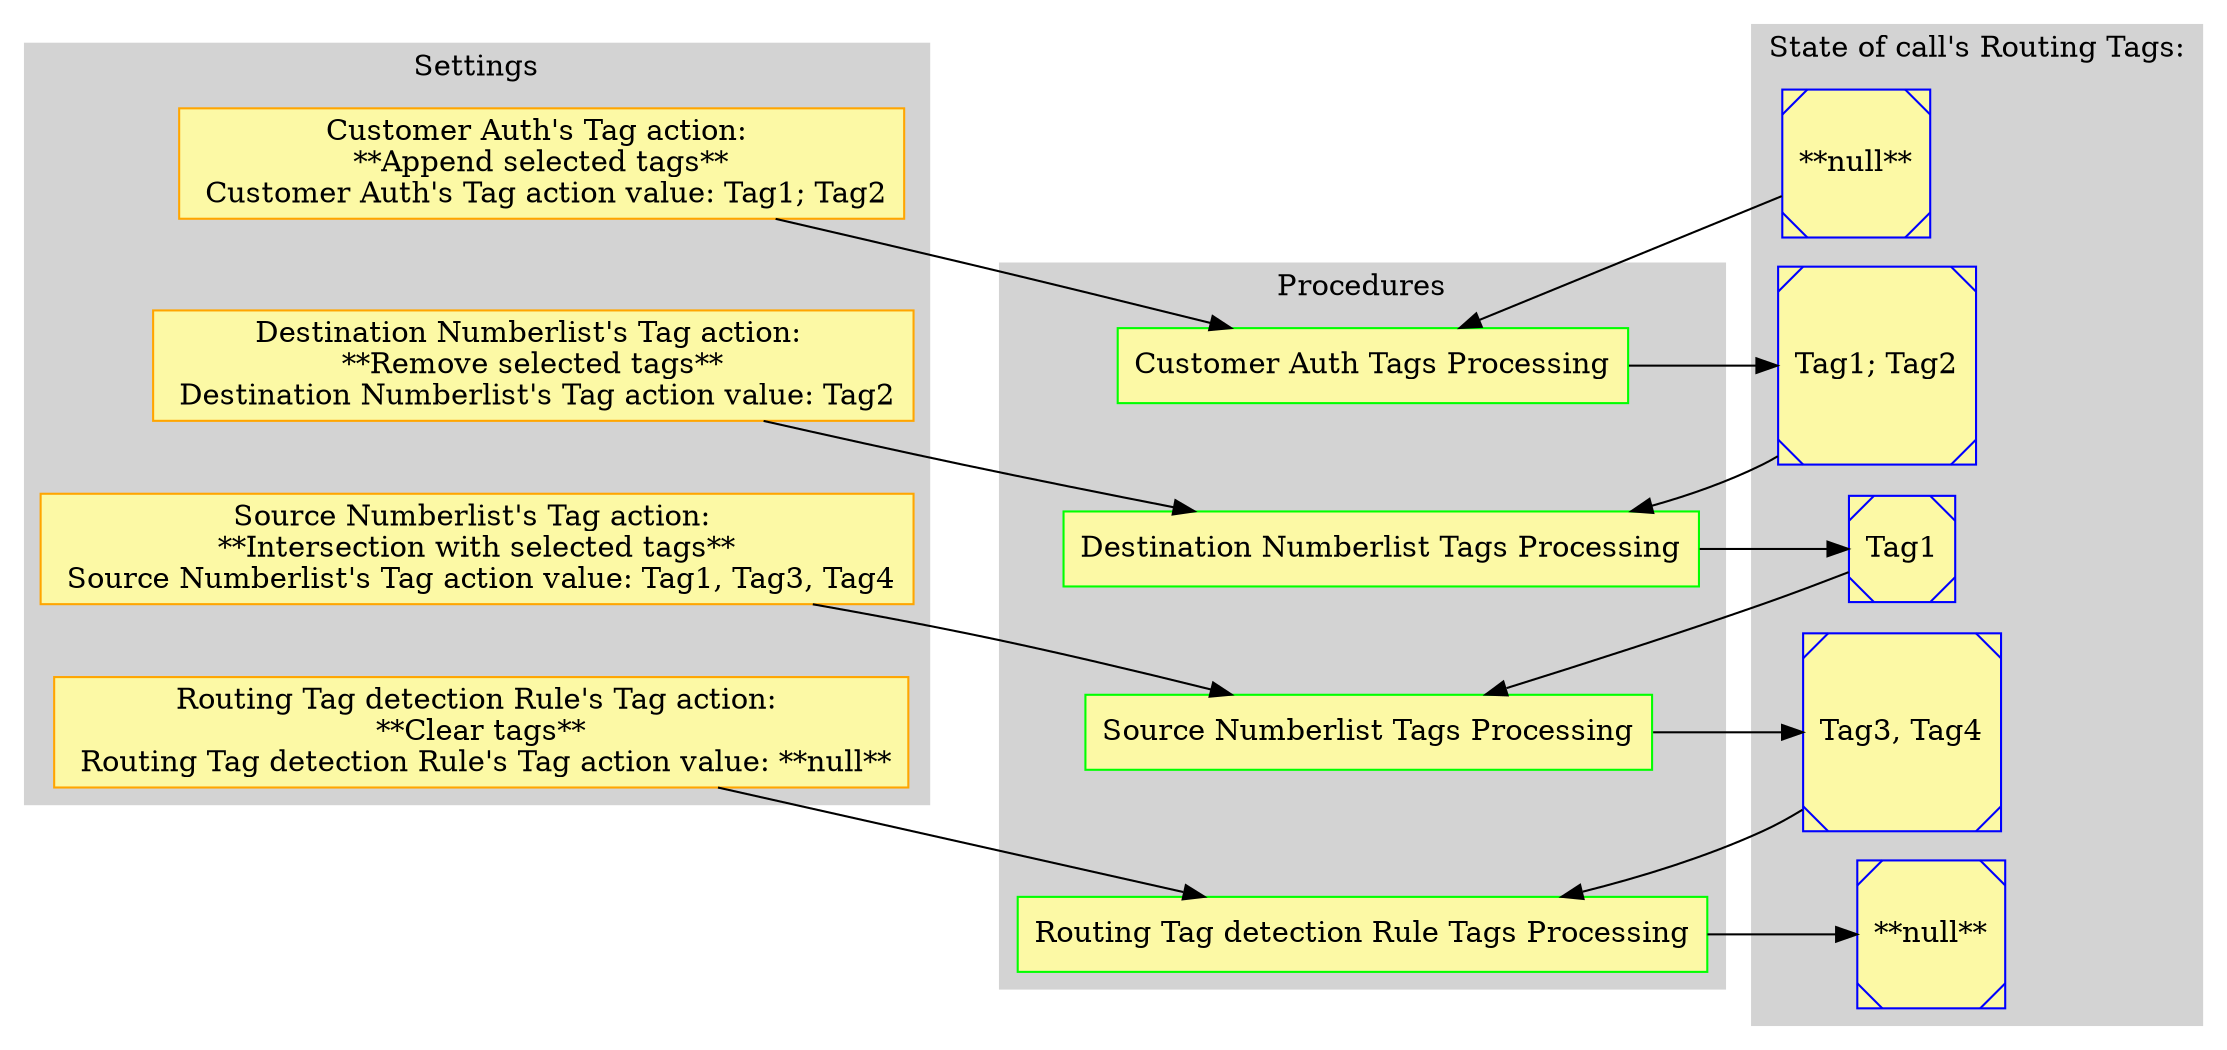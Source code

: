 digraph General {

    node [style=filled; fillcolor="#FCF9A5"];
    graph [nodesep=1, ranksep=0.2, mindist=0.5];

    subgraph cluster_Settings {
        style=filled;
        color=lightgrey;
        node [style=filled,color=orange];

        s_1 [label = "Customer Auth's Tag action: \n **Append selected tags** \n Customer Auth's Tag action value: Tag1; Tag2"; shape=box; sides=4];

        s_2 [label = "Destination Numberlist's Tag action: \n **Remove selected tags** \n Destination Numberlist's Tag action value: Tag2"; shape=box; sides=4];

        s_3 [label = "Source Numberlist's Tag action: \n **Intersection with selected tags** \n Source Numberlist's Tag action value: Tag1, Tag3, Tag4"; shape=box; sides=4];

        s_4 [label = "Routing Tag detection Rule's Tag action: \n **Clear tags** \n Routing Tag detection Rule's Tag action value: **null**"; shape=box; sides=4];

        s_1 -> s_2 [style=invis];
        s_2 -> s_3 [style=invis];
        s_3 -> s_4 [style=invis];

        label = "Settings";
    }

    subgraph cluster_Procedure {
        style=filled;
        color=lightgrey;
        node [style=filled,color=green];

        p_1 [label = "Customer Auth Tags Processing"; shape=box; sides=4];
        p_2 [label = "Destination Numberlist Tags Processing"; shape=box; sides=4];
        p_3 [label = "Source Numberlist Tags Processing"; shape=box; sides=4];
        p_4 [label = "Routing Tag detection Rule Tags Processing"; shape=box; sides=4];

        p_1 -> p_2 [style=invis];
        p_2 -> p_3 [style=invis];
        p_3 -> p_4 [style=invis];
        label = "Procedures";
    }

    subgraph cluster_RT {
        style=filled;
        color=lightgrey;
        node [style=filled,color=blue];

        rt_1 [label = "**null**"; shape=Msquare; sides=4];
        rt_2 [label = "Tag1; Tag2"; shape=Msquare; sides=4];
        rt_3 [label = "Tag1"; shape=Msquare; sides=4];
        rt_4 [label = "Tag3, Tag4"; shape=Msquare; sides=4];
        rt_5 [label = "**null**"; shape=Msquare; sides=4];

        rt_1 -> rt_2 [style=invis];
        rt_2 -> rt_3 [style=invis];
        rt_3 -> rt_4 [style=invis];
        rt_4 -> rt_5 [style=invis];

        label = "State of call's Routing Tags:";
    }

    rt_1 -> p_1;
    s_1 -> p_1;
    p_1 -> rt_2;

    rt_2 -> p_2;
    s_2 -> p_2;
    p_2 -> rt_3;

    rt_3 -> p_3;
    s_3 -> p_3;
    p_3 -> rt_4;

    rt_4 -> p_4;
    s_4 -> p_4;
    p_4 -> rt_5;

}